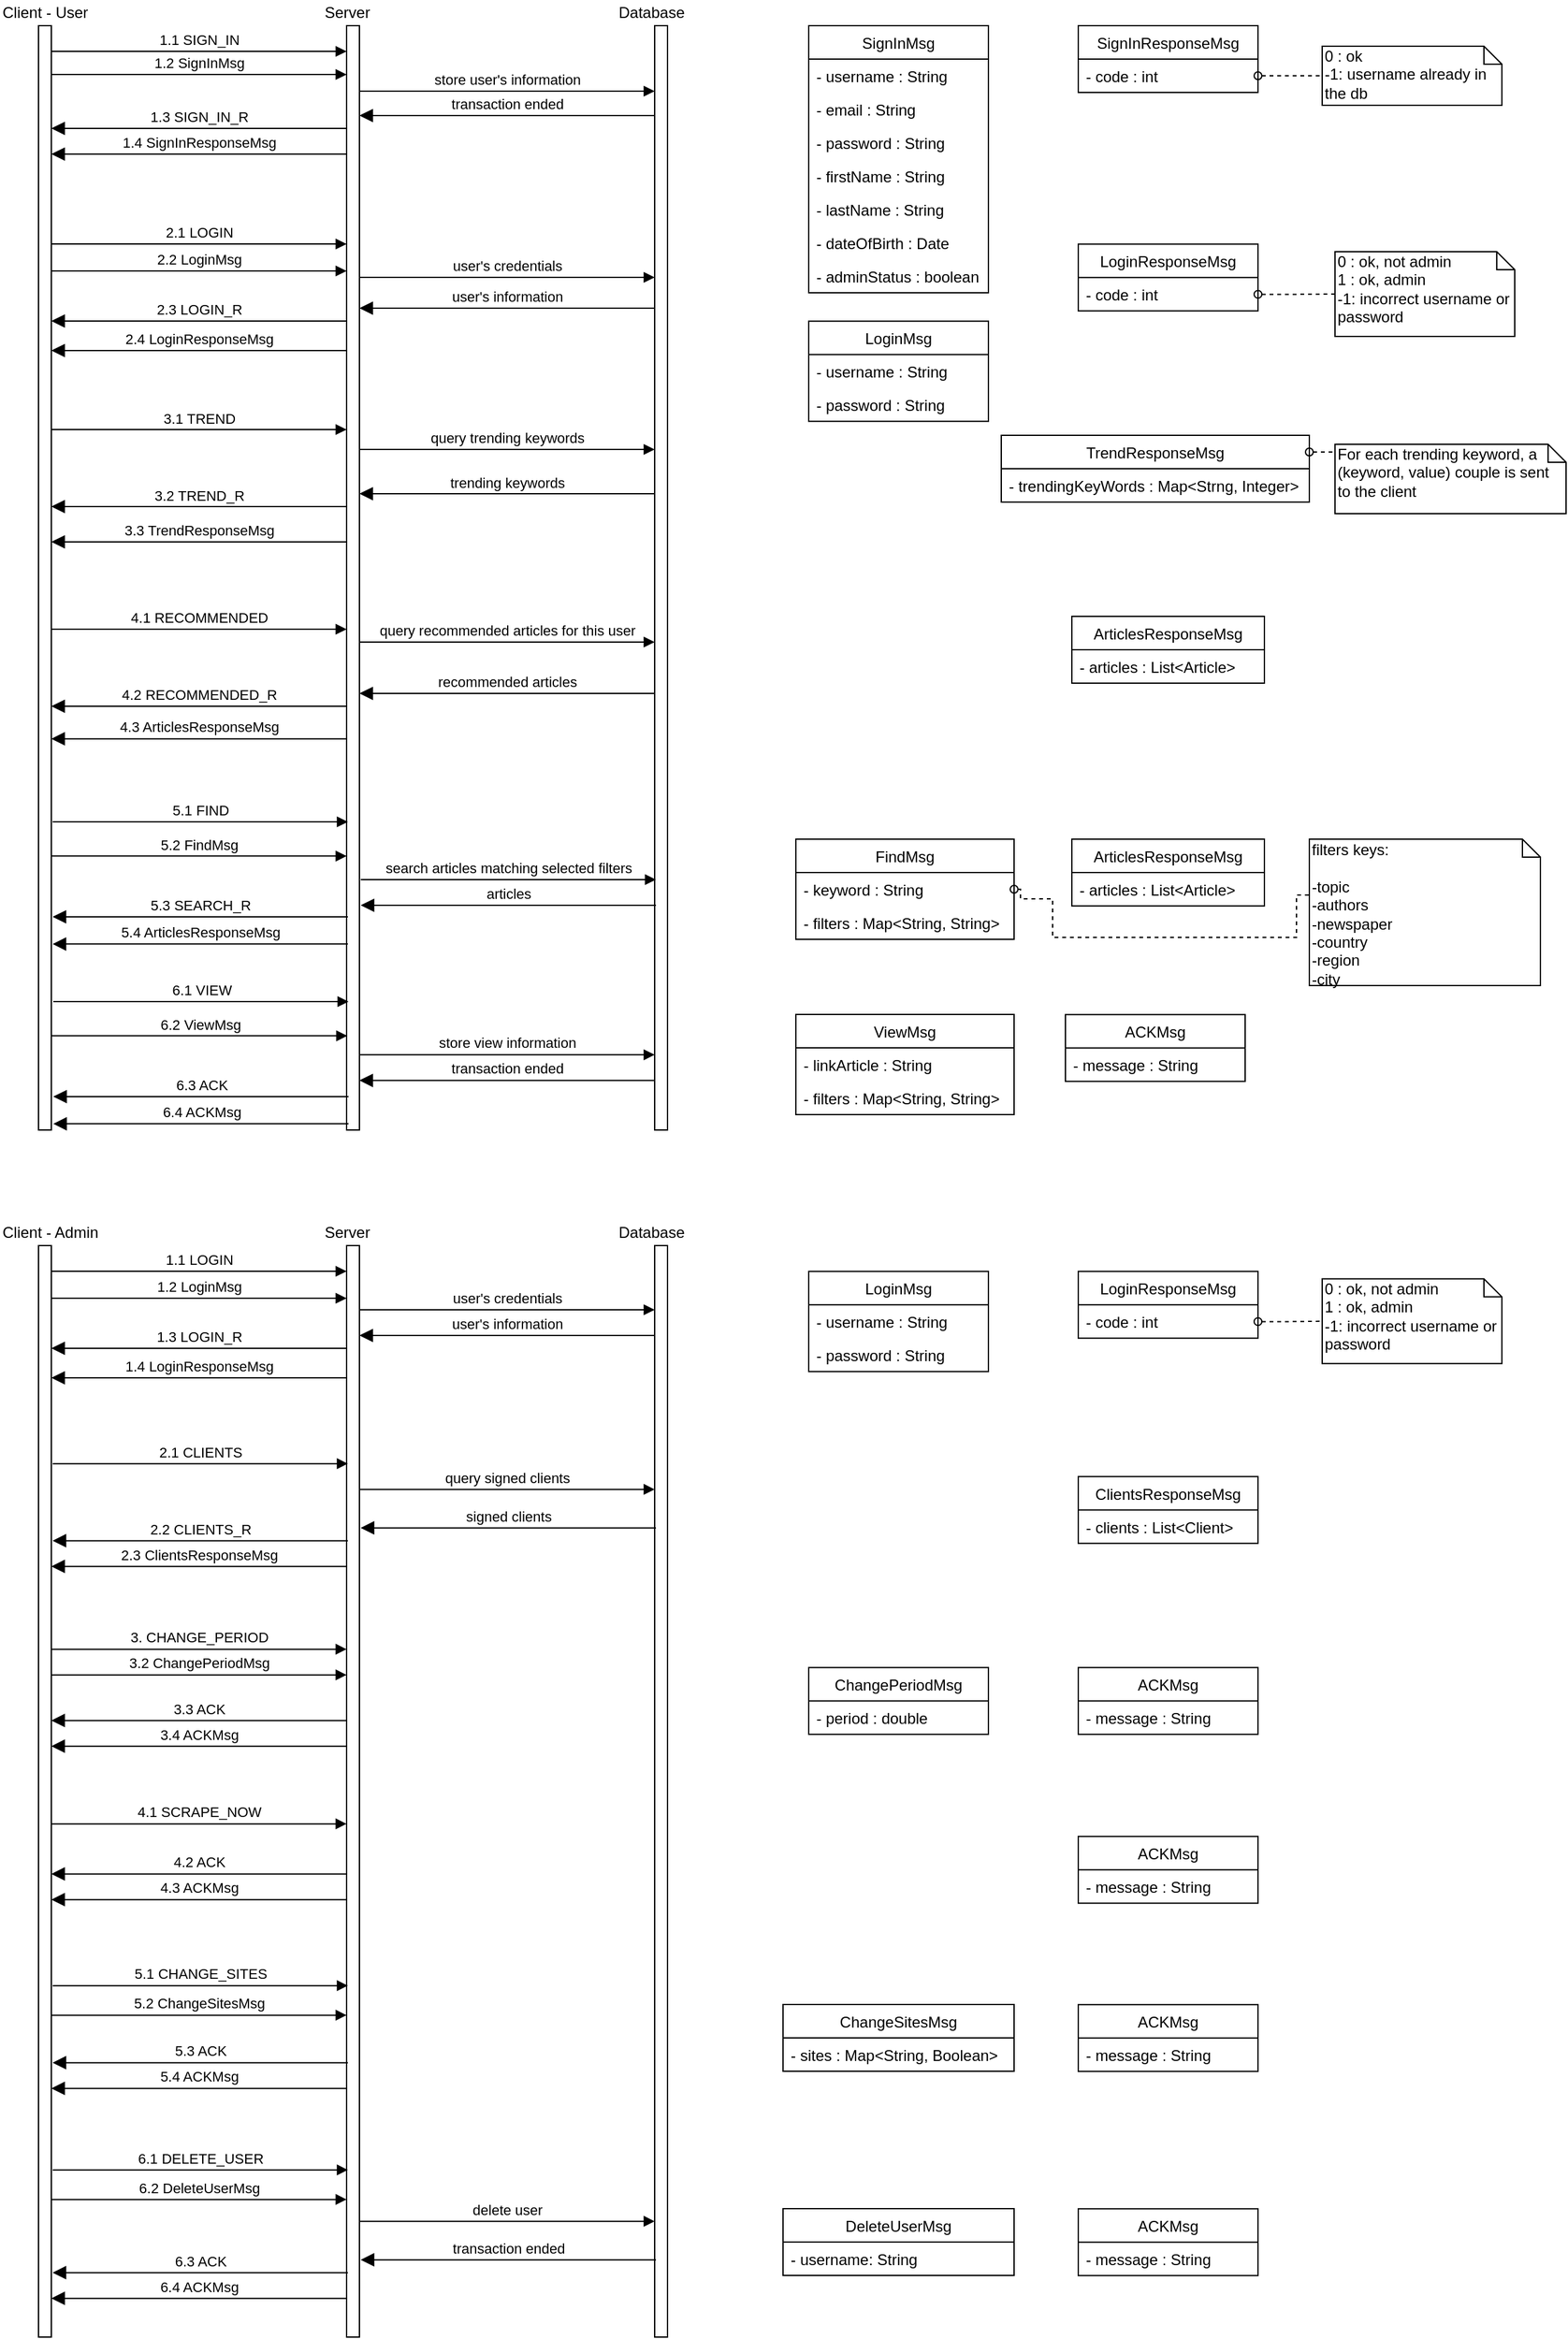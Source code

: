 <mxfile version="12.1.0" type="device" pages="1"><diagram name="Page-1" id="13e1069c-82ec-6db2-03f1-153e76fe0fe0"><mxGraphModel dx="852" dy="534" grid="1" gridSize="10" guides="1" tooltips="1" connect="1" arrows="1" fold="1" page="1" pageScale="1" pageWidth="1100" pageHeight="850" background="#ffffff" math="0" shadow="0"><root><mxCell id="0"/><mxCell id="1" parent="0"/><mxCell id="h7jsP5D9gbWnJhX_qNcJ-1" value="" style="html=1;points=[];perimeter=orthogonalPerimeter;" parent="1" vertex="1"><mxGeometry x="80" y="80" width="10" height="860" as="geometry"/></mxCell><mxCell id="h7jsP5D9gbWnJhX_qNcJ-2" value="Client - User" style="text;html=1;resizable=0;points=[];autosize=1;align=left;verticalAlign=top;spacingTop=-4;" parent="1" vertex="1"><mxGeometry x="50" y="60" width="80" height="20" as="geometry"/></mxCell><mxCell id="h7jsP5D9gbWnJhX_qNcJ-4" value="" style="html=1;points=[];perimeter=orthogonalPerimeter;" parent="1" vertex="1"><mxGeometry x="320" y="80" width="10" height="860" as="geometry"/></mxCell><mxCell id="h7jsP5D9gbWnJhX_qNcJ-5" value="Server" style="text;html=1;resizable=0;points=[];autosize=1;align=left;verticalAlign=top;spacingTop=-4;" parent="1" vertex="1"><mxGeometry x="301" y="60" width="50" height="20" as="geometry"/></mxCell><mxCell id="h7jsP5D9gbWnJhX_qNcJ-6" value="" style="html=1;points=[];perimeter=orthogonalPerimeter;" parent="1" vertex="1"><mxGeometry x="560" y="80" width="10" height="860" as="geometry"/></mxCell><mxCell id="h7jsP5D9gbWnJhX_qNcJ-7" value="Database" style="text;html=1;resizable=0;points=[];autosize=1;align=left;verticalAlign=top;spacingTop=-4;" parent="1" vertex="1"><mxGeometry x="530.167" y="60" width="70" height="20" as="geometry"/></mxCell><mxCell id="h7jsP5D9gbWnJhX_qNcJ-8" value="1.1 SIGN_IN" style="html=1;verticalAlign=bottom;startArrow=none;startFill=0;endArrow=block;startSize=8;" parent="1" edge="1"><mxGeometry width="60" relative="1" as="geometry"><mxPoint x="90" y="100" as="sourcePoint"/><mxPoint x="320" y="100" as="targetPoint"/></mxGeometry></mxCell><mxCell id="h7jsP5D9gbWnJhX_qNcJ-10" value="1.3 SIGN_IN_R" style="html=1;verticalAlign=bottom;startArrow=block;startFill=1;endArrow=none;startSize=8;endFill=0;" parent="1" edge="1"><mxGeometry width="60" relative="1" as="geometry"><mxPoint x="90" y="160" as="sourcePoint"/><mxPoint x="320" y="160" as="targetPoint"/></mxGeometry></mxCell><mxCell id="h7jsP5D9gbWnJhX_qNcJ-12" value="store user's information" style="html=1;verticalAlign=bottom;startArrow=none;startFill=0;endArrow=block;startSize=8;" parent="1" edge="1"><mxGeometry width="60" relative="1" as="geometry"><mxPoint x="330" y="131" as="sourcePoint"/><mxPoint x="560" y="131" as="targetPoint"/></mxGeometry></mxCell><mxCell id="h7jsP5D9gbWnJhX_qNcJ-20" value="2.1 LOGIN" style="html=1;verticalAlign=bottom;startArrow=none;startFill=0;endArrow=block;startSize=8;" parent="1" edge="1"><mxGeometry width="60" relative="1" as="geometry"><mxPoint x="90" y="250.0" as="sourcePoint"/><mxPoint x="320" y="250.0" as="targetPoint"/></mxGeometry></mxCell><mxCell id="h7jsP5D9gbWnJhX_qNcJ-21" value="2.3 LOGIN_R" style="html=1;verticalAlign=bottom;startArrow=block;startFill=1;endArrow=none;startSize=8;endFill=0;" parent="1" edge="1"><mxGeometry width="60" relative="1" as="geometry"><mxPoint x="90" y="310" as="sourcePoint"/><mxPoint x="320" y="310" as="targetPoint"/></mxGeometry></mxCell><mxCell id="h7jsP5D9gbWnJhX_qNcJ-22" value="user's credentials" style="html=1;verticalAlign=bottom;startArrow=none;startFill=0;endArrow=block;startSize=8;" parent="1" edge="1"><mxGeometry width="60" relative="1" as="geometry"><mxPoint x="330" y="276.0" as="sourcePoint"/><mxPoint x="560" y="276.0" as="targetPoint"/></mxGeometry></mxCell><mxCell id="h7jsP5D9gbWnJhX_qNcJ-23" value="user's information" style="html=1;verticalAlign=bottom;startArrow=block;startFill=1;endArrow=none;startSize=8;endFill=0;" parent="1" edge="1"><mxGeometry width="60" relative="1" as="geometry"><mxPoint x="330" y="300" as="sourcePoint"/><mxPoint x="560" y="300" as="targetPoint"/></mxGeometry></mxCell><mxCell id="h7jsP5D9gbWnJhX_qNcJ-25" value="transaction ended" style="html=1;verticalAlign=bottom;startArrow=block;startFill=1;endArrow=none;startSize=8;endFill=0;" parent="1" edge="1"><mxGeometry width="60" relative="1" as="geometry"><mxPoint x="330" y="150" as="sourcePoint"/><mxPoint x="560" y="150" as="targetPoint"/></mxGeometry></mxCell><mxCell id="h7jsP5D9gbWnJhX_qNcJ-26" value="3.1 TREND" style="html=1;verticalAlign=bottom;startArrow=none;startFill=0;endArrow=block;startSize=8;" parent="1" edge="1"><mxGeometry width="60" relative="1" as="geometry"><mxPoint x="90" y="394.5" as="sourcePoint"/><mxPoint x="320" y="394.5" as="targetPoint"/></mxGeometry></mxCell><mxCell id="h7jsP5D9gbWnJhX_qNcJ-27" value="3.2 TREND_R" style="html=1;verticalAlign=bottom;startArrow=block;startFill=1;endArrow=none;startSize=8;endFill=0;" parent="1" edge="1"><mxGeometry width="60" relative="1" as="geometry"><mxPoint x="90" y="454.5" as="sourcePoint"/><mxPoint x="320" y="454.5" as="targetPoint"/></mxGeometry></mxCell><mxCell id="h7jsP5D9gbWnJhX_qNcJ-28" value="query trending keywords" style="html=1;verticalAlign=bottom;startArrow=none;startFill=0;endArrow=block;startSize=8;" parent="1" edge="1"><mxGeometry width="60" relative="1" as="geometry"><mxPoint x="330" y="410" as="sourcePoint"/><mxPoint x="560" y="410" as="targetPoint"/></mxGeometry></mxCell><mxCell id="h7jsP5D9gbWnJhX_qNcJ-29" value="trending keywords" style="html=1;verticalAlign=bottom;startArrow=block;startFill=1;endArrow=none;startSize=8;endFill=0;" parent="1" edge="1"><mxGeometry width="60" relative="1" as="geometry"><mxPoint x="330" y="444.5" as="sourcePoint"/><mxPoint x="560" y="444.5" as="targetPoint"/></mxGeometry></mxCell><mxCell id="h7jsP5D9gbWnJhX_qNcJ-30" value="4.1 RECOMMENDED" style="html=1;verticalAlign=bottom;startArrow=none;startFill=0;endArrow=block;startSize=8;" parent="1" edge="1"><mxGeometry width="60" relative="1" as="geometry"><mxPoint x="90" y="550" as="sourcePoint"/><mxPoint x="320" y="550" as="targetPoint"/></mxGeometry></mxCell><mxCell id="h7jsP5D9gbWnJhX_qNcJ-31" value="4.2 RECOMMENDED_R" style="html=1;verticalAlign=bottom;startArrow=block;startFill=1;endArrow=none;startSize=8;endFill=0;" parent="1" edge="1"><mxGeometry width="60" relative="1" as="geometry"><mxPoint x="90" y="610" as="sourcePoint"/><mxPoint x="320" y="610" as="targetPoint"/></mxGeometry></mxCell><mxCell id="h7jsP5D9gbWnJhX_qNcJ-32" value="query recommended articles for this user" style="html=1;verticalAlign=bottom;startArrow=none;startFill=0;endArrow=block;startSize=8;" parent="1" edge="1"><mxGeometry width="60" relative="1" as="geometry"><mxPoint x="330" y="560" as="sourcePoint"/><mxPoint x="560" y="560" as="targetPoint"/></mxGeometry></mxCell><mxCell id="h7jsP5D9gbWnJhX_qNcJ-33" value="recommended articles" style="html=1;verticalAlign=bottom;startArrow=block;startFill=1;endArrow=none;startSize=8;endFill=0;" parent="1" edge="1"><mxGeometry width="60" relative="1" as="geometry"><mxPoint x="330" y="600" as="sourcePoint"/><mxPoint x="560" y="600" as="targetPoint"/></mxGeometry></mxCell><mxCell id="h7jsP5D9gbWnJhX_qNcJ-34" value="5.1 FIND" style="html=1;verticalAlign=bottom;startArrow=none;startFill=0;endArrow=block;startSize=8;" parent="1" edge="1"><mxGeometry width="60" relative="1" as="geometry"><mxPoint x="91" y="700" as="sourcePoint"/><mxPoint x="321" y="700" as="targetPoint"/></mxGeometry></mxCell><mxCell id="h7jsP5D9gbWnJhX_qNcJ-35" value="5.3 SEARCH_R" style="html=1;verticalAlign=bottom;startArrow=block;startFill=1;endArrow=none;startSize=8;endFill=0;" parent="1" edge="1"><mxGeometry width="60" relative="1" as="geometry"><mxPoint x="91" y="774" as="sourcePoint"/><mxPoint x="321" y="774" as="targetPoint"/></mxGeometry></mxCell><mxCell id="h7jsP5D9gbWnJhX_qNcJ-36" value="search articles matching selected filters" style="html=1;verticalAlign=bottom;startArrow=none;startFill=0;endArrow=block;startSize=8;" parent="1" edge="1"><mxGeometry width="60" relative="1" as="geometry"><mxPoint x="331" y="745" as="sourcePoint"/><mxPoint x="561" y="745" as="targetPoint"/></mxGeometry></mxCell><mxCell id="h7jsP5D9gbWnJhX_qNcJ-37" value="articles" style="html=1;verticalAlign=bottom;startArrow=block;startFill=1;endArrow=none;startSize=8;endFill=0;" parent="1" edge="1"><mxGeometry width="60" relative="1" as="geometry"><mxPoint x="331" y="765" as="sourcePoint"/><mxPoint x="561" y="765" as="targetPoint"/></mxGeometry></mxCell><mxCell id="h7jsP5D9gbWnJhX_qNcJ-39" value="" style="html=1;points=[];perimeter=orthogonalPerimeter;" parent="1" vertex="1"><mxGeometry x="80" y="1030" width="10" height="850" as="geometry"/></mxCell><mxCell id="h7jsP5D9gbWnJhX_qNcJ-40" value="Client - Admin" style="text;html=1;resizable=0;points=[];autosize=1;align=left;verticalAlign=top;spacingTop=-4;" parent="1" vertex="1"><mxGeometry x="50" y="1009.833" width="90" height="20" as="geometry"/></mxCell><mxCell id="h7jsP5D9gbWnJhX_qNcJ-41" value="" style="html=1;points=[];perimeter=orthogonalPerimeter;" parent="1" vertex="1"><mxGeometry x="320" y="1030" width="10" height="850" as="geometry"/></mxCell><mxCell id="h7jsP5D9gbWnJhX_qNcJ-42" value="Server" style="text;html=1;resizable=0;points=[];autosize=1;align=left;verticalAlign=top;spacingTop=-4;" parent="1" vertex="1"><mxGeometry x="301" y="1009.833" width="50" height="20" as="geometry"/></mxCell><mxCell id="h7jsP5D9gbWnJhX_qNcJ-43" value="" style="html=1;points=[];perimeter=orthogonalPerimeter;" parent="1" vertex="1"><mxGeometry x="560" y="1030" width="10" height="850" as="geometry"/></mxCell><mxCell id="h7jsP5D9gbWnJhX_qNcJ-44" value="Database" style="text;html=1;resizable=0;points=[];autosize=1;align=left;verticalAlign=top;spacingTop=-4;" parent="1" vertex="1"><mxGeometry x="530.167" y="1009.833" width="70" height="20" as="geometry"/></mxCell><mxCell id="h7jsP5D9gbWnJhX_qNcJ-53" value="3. CHANGE_PERIOD" style="html=1;verticalAlign=bottom;startArrow=none;startFill=0;endArrow=block;startSize=8;" parent="1" edge="1"><mxGeometry width="60" relative="1" as="geometry"><mxPoint x="90" y="1344.333" as="sourcePoint"/><mxPoint x="320" y="1344.333" as="targetPoint"/></mxGeometry></mxCell><mxCell id="h7jsP5D9gbWnJhX_qNcJ-54" value="3.3 ACK" style="html=1;verticalAlign=bottom;startArrow=block;startFill=1;endArrow=none;startSize=8;endFill=0;" parent="1" edge="1"><mxGeometry width="60" relative="1" as="geometry"><mxPoint x="90" y="1399.833" as="sourcePoint"/><mxPoint x="320" y="1399.833" as="targetPoint"/></mxGeometry></mxCell><mxCell id="h7jsP5D9gbWnJhX_qNcJ-57" value="4.1 SCRAPE_NOW" style="html=1;verticalAlign=bottom;startArrow=none;startFill=0;endArrow=block;startSize=8;" parent="1" edge="1"><mxGeometry width="60" relative="1" as="geometry"><mxPoint x="90" y="1480.333" as="sourcePoint"/><mxPoint x="320" y="1480.333" as="targetPoint"/></mxGeometry></mxCell><mxCell id="h7jsP5D9gbWnJhX_qNcJ-58" value="4.2 ACK" style="html=1;verticalAlign=bottom;startArrow=block;startFill=1;endArrow=none;startSize=8;endFill=0;" parent="1" edge="1"><mxGeometry width="60" relative="1" as="geometry"><mxPoint x="90" y="1519.333" as="sourcePoint"/><mxPoint x="320" y="1519.333" as="targetPoint"/></mxGeometry></mxCell><mxCell id="h7jsP5D9gbWnJhX_qNcJ-61" value="5.1 CHANGE_SITES" style="html=1;verticalAlign=bottom;startArrow=none;startFill=0;endArrow=block;startSize=8;" parent="1" edge="1"><mxGeometry width="60" relative="1" as="geometry"><mxPoint x="91" y="1606.333" as="sourcePoint"/><mxPoint x="321" y="1606.333" as="targetPoint"/></mxGeometry></mxCell><mxCell id="h7jsP5D9gbWnJhX_qNcJ-62" value="5.3 ACK" style="html=1;verticalAlign=bottom;startArrow=block;startFill=1;endArrow=none;startSize=8;endFill=0;" parent="1" edge="1"><mxGeometry width="60" relative="1" as="geometry"><mxPoint x="91" y="1666.333" as="sourcePoint"/><mxPoint x="321" y="1666.333" as="targetPoint"/></mxGeometry></mxCell><mxCell id="h7jsP5D9gbWnJhX_qNcJ-65" value="store view information" style="html=1;verticalAlign=bottom;startArrow=none;startFill=0;endArrow=block;startSize=8;" parent="1" edge="1"><mxGeometry width="60" relative="1" as="geometry"><mxPoint x="330" y="881.379" as="sourcePoint"/><mxPoint x="560" y="881.379" as="targetPoint"/></mxGeometry></mxCell><mxCell id="h7jsP5D9gbWnJhX_qNcJ-66" value="transaction ended" style="html=1;verticalAlign=bottom;startArrow=block;startFill=1;endArrow=none;startSize=8;endFill=0;" parent="1" edge="1"><mxGeometry width="60" relative="1" as="geometry"><mxPoint x="330" y="901.379" as="sourcePoint"/><mxPoint x="560" y="901.379" as="targetPoint"/></mxGeometry></mxCell><mxCell id="RF7Mz1xdwEGWquzXutwv-1" value="2.1 CLIENTS" style="html=1;verticalAlign=bottom;startArrow=none;startFill=0;endArrow=block;startSize=8;" parent="1" edge="1"><mxGeometry width="60" relative="1" as="geometry"><mxPoint x="91" y="1199.833" as="sourcePoint"/><mxPoint x="321" y="1199.833" as="targetPoint"/></mxGeometry></mxCell><mxCell id="RF7Mz1xdwEGWquzXutwv-2" value="2.2 CLIENTS_R" style="html=1;verticalAlign=bottom;startArrow=block;startFill=1;endArrow=none;startSize=8;endFill=0;" parent="1" edge="1"><mxGeometry width="60" relative="1" as="geometry"><mxPoint x="91" y="1259.833" as="sourcePoint"/><mxPoint x="321" y="1259.833" as="targetPoint"/></mxGeometry></mxCell><mxCell id="RF7Mz1xdwEGWquzXutwv-3" value="query signed clients" style="html=1;verticalAlign=bottom;startArrow=none;startFill=0;endArrow=block;startSize=8;" parent="1" edge="1"><mxGeometry width="60" relative="1" as="geometry"><mxPoint x="330" y="1219.833" as="sourcePoint"/><mxPoint x="560" y="1219.833" as="targetPoint"/></mxGeometry></mxCell><mxCell id="RF7Mz1xdwEGWquzXutwv-4" value="signed clients" style="html=1;verticalAlign=bottom;startArrow=block;startFill=1;endArrow=none;startSize=8;endFill=0;" parent="1" edge="1"><mxGeometry width="60" relative="1" as="geometry"><mxPoint x="331" y="1249.833" as="sourcePoint"/><mxPoint x="561" y="1249.833" as="targetPoint"/></mxGeometry></mxCell><mxCell id="RF7Mz1xdwEGWquzXutwv-10" value="LoginMsg" style="swimlane;fontStyle=0;childLayout=stackLayout;horizontal=1;startSize=26;fillColor=none;horizontalStack=0;resizeParent=1;resizeParentMax=0;resizeLast=0;collapsible=1;marginBottom=0;" parent="1" vertex="1"><mxGeometry x="680" y="310.167" width="140" height="78" as="geometry"><mxRectangle x="680" y="80" width="80" height="26" as="alternateBounds"/></mxGeometry></mxCell><mxCell id="RF7Mz1xdwEGWquzXutwv-11" value="- username : String" style="text;strokeColor=none;fillColor=none;align=left;verticalAlign=top;spacingLeft=4;spacingRight=4;overflow=hidden;rotatable=0;points=[[0,0.5],[1,0.5]];portConstraint=eastwest;" parent="RF7Mz1xdwEGWquzXutwv-10" vertex="1"><mxGeometry y="26" width="140" height="26" as="geometry"/></mxCell><mxCell id="RF7Mz1xdwEGWquzXutwv-12" value="- password : String" style="text;strokeColor=none;fillColor=none;align=left;verticalAlign=top;spacingLeft=4;spacingRight=4;overflow=hidden;rotatable=0;points=[[0,0.5],[1,0.5]];portConstraint=eastwest;" parent="RF7Mz1xdwEGWquzXutwv-10" vertex="1"><mxGeometry y="52" width="140" height="26" as="geometry"/></mxCell><mxCell id="RF7Mz1xdwEGWquzXutwv-14" value="LoginResponseMsg" style="swimlane;fontStyle=0;childLayout=stackLayout;horizontal=1;startSize=26;fillColor=none;horizontalStack=0;resizeParent=1;resizeParentMax=0;resizeLast=0;collapsible=1;marginBottom=0;" parent="1" vertex="1"><mxGeometry x="890" y="250.167" width="140" height="52" as="geometry"/></mxCell><mxCell id="RF7Mz1xdwEGWquzXutwv-15" value="- code : int" style="text;strokeColor=none;fillColor=none;align=left;verticalAlign=top;spacingLeft=4;spacingRight=4;overflow=hidden;rotatable=0;points=[[0,0.5],[1,0.5]];portConstraint=eastwest;" parent="RF7Mz1xdwEGWquzXutwv-14" vertex="1"><mxGeometry y="26" width="140" height="26" as="geometry"/></mxCell><mxCell id="RF7Mz1xdwEGWquzXutwv-17" value="0 : ok, not admin&lt;br&gt;1 : ok, admin&lt;br&gt;-1: incorrect username or password" style="shape=note;whiteSpace=wrap;html=1;size=14;verticalAlign=top;align=left;spacingTop=-6;" parent="1" vertex="1"><mxGeometry x="1090" y="256" width="140" height="66" as="geometry"/></mxCell><mxCell id="RF7Mz1xdwEGWquzXutwv-18" style="edgeStyle=orthogonalEdgeStyle;rounded=0;orthogonalLoop=1;jettySize=auto;html=1;endArrow=none;endFill=0;dashed=1;startArrow=oval;startFill=0;" parent="1" source="RF7Mz1xdwEGWquzXutwv-15" target="RF7Mz1xdwEGWquzXutwv-17" edge="1"><mxGeometry relative="1" as="geometry"/></mxCell><mxCell id="RF7Mz1xdwEGWquzXutwv-19" value="SignInMsg" style="swimlane;fontStyle=0;childLayout=stackLayout;horizontal=1;startSize=26;fillColor=none;horizontalStack=0;resizeParent=1;resizeParentMax=0;resizeLast=0;collapsible=1;marginBottom=0;" parent="1" vertex="1"><mxGeometry x="680" y="80" width="140" height="208" as="geometry"><mxRectangle x="680" y="80" width="80" height="26" as="alternateBounds"/></mxGeometry></mxCell><mxCell id="RF7Mz1xdwEGWquzXutwv-20" value="- username : String" style="text;strokeColor=none;fillColor=none;align=left;verticalAlign=top;spacingLeft=4;spacingRight=4;overflow=hidden;rotatable=0;points=[[0,0.5],[1,0.5]];portConstraint=eastwest;" parent="RF7Mz1xdwEGWquzXutwv-19" vertex="1"><mxGeometry y="26" width="140" height="26" as="geometry"/></mxCell><mxCell id="RF7Mz1xdwEGWquzXutwv-25" value="- email : String" style="text;strokeColor=none;fillColor=none;align=left;verticalAlign=top;spacingLeft=4;spacingRight=4;overflow=hidden;rotatable=0;points=[[0,0.5],[1,0.5]];portConstraint=eastwest;" parent="RF7Mz1xdwEGWquzXutwv-19" vertex="1"><mxGeometry y="52" width="140" height="26" as="geometry"/></mxCell><mxCell id="RF7Mz1xdwEGWquzXutwv-21" value="- password : String" style="text;strokeColor=none;fillColor=none;align=left;verticalAlign=top;spacingLeft=4;spacingRight=4;overflow=hidden;rotatable=0;points=[[0,0.5],[1,0.5]];portConstraint=eastwest;" parent="RF7Mz1xdwEGWquzXutwv-19" vertex="1"><mxGeometry y="78" width="140" height="26" as="geometry"/></mxCell><mxCell id="reRCR4adOnQ9V9Q2-3Qs-1" value="- firstName : String" style="text;strokeColor=none;fillColor=none;align=left;verticalAlign=top;spacingLeft=4;spacingRight=4;overflow=hidden;rotatable=0;points=[[0,0.5],[1,0.5]];portConstraint=eastwest;" parent="RF7Mz1xdwEGWquzXutwv-19" vertex="1"><mxGeometry y="104" width="140" height="26" as="geometry"/></mxCell><mxCell id="reRCR4adOnQ9V9Q2-3Qs-2" value="- lastName : String" style="text;strokeColor=none;fillColor=none;align=left;verticalAlign=top;spacingLeft=4;spacingRight=4;overflow=hidden;rotatable=0;points=[[0,0.5],[1,0.5]];portConstraint=eastwest;" parent="RF7Mz1xdwEGWquzXutwv-19" vertex="1"><mxGeometry y="130" width="140" height="26" as="geometry"/></mxCell><mxCell id="reRCR4adOnQ9V9Q2-3Qs-4" value="- dateOfBirth : Date" style="text;strokeColor=none;fillColor=none;align=left;verticalAlign=top;spacingLeft=4;spacingRight=4;overflow=hidden;rotatable=0;points=[[0,0.5],[1,0.5]];portConstraint=eastwest;" parent="RF7Mz1xdwEGWquzXutwv-19" vertex="1"><mxGeometry y="156" width="140" height="26" as="geometry"/></mxCell><mxCell id="reRCR4adOnQ9V9Q2-3Qs-5" value="- adminStatus : boolean" style="text;strokeColor=none;fillColor=none;align=left;verticalAlign=top;spacingLeft=4;spacingRight=4;overflow=hidden;rotatable=0;points=[[0,0.5],[1,0.5]];portConstraint=eastwest;" parent="RF7Mz1xdwEGWquzXutwv-19" vertex="1"><mxGeometry y="182" width="140" height="26" as="geometry"/></mxCell><mxCell id="RF7Mz1xdwEGWquzXutwv-22" value="SignInResponseMsg" style="swimlane;fontStyle=0;childLayout=stackLayout;horizontal=1;startSize=26;fillColor=none;horizontalStack=0;resizeParent=1;resizeParentMax=0;resizeLast=0;collapsible=1;marginBottom=0;" parent="1" vertex="1"><mxGeometry x="890" y="80" width="140" height="52" as="geometry"/></mxCell><mxCell id="RF7Mz1xdwEGWquzXutwv-23" value="- code : int" style="text;strokeColor=none;fillColor=none;align=left;verticalAlign=top;spacingLeft=4;spacingRight=4;overflow=hidden;rotatable=0;points=[[0,0.5],[1,0.5]];portConstraint=eastwest;" parent="RF7Mz1xdwEGWquzXutwv-22" vertex="1"><mxGeometry y="26" width="140" height="26" as="geometry"/></mxCell><mxCell id="RF7Mz1xdwEGWquzXutwv-24" value="0 : ok&lt;br&gt;-1: username already in the db" style="shape=note;whiteSpace=wrap;html=1;size=14;verticalAlign=top;align=left;spacingTop=-6;" parent="1" vertex="1"><mxGeometry x="1080" y="96" width="140" height="46" as="geometry"/></mxCell><mxCell id="RF7Mz1xdwEGWquzXutwv-28" value="" style="edgeStyle=orthogonalEdgeStyle;rounded=0;orthogonalLoop=1;jettySize=auto;html=1;dashed=1;startArrow=oval;startFill=0;endArrow=none;endFill=0;" parent="1" source="RF7Mz1xdwEGWquzXutwv-23" target="RF7Mz1xdwEGWquzXutwv-24" edge="1"><mxGeometry relative="1" as="geometry"/></mxCell><mxCell id="RF7Mz1xdwEGWquzXutwv-29" value="1.2 SignInMsg" style="html=1;verticalAlign=bottom;startArrow=none;startFill=0;endArrow=block;startSize=8;" parent="1" edge="1"><mxGeometry width="60" relative="1" as="geometry"><mxPoint x="90" y="118" as="sourcePoint"/><mxPoint x="320" y="118" as="targetPoint"/></mxGeometry></mxCell><mxCell id="RF7Mz1xdwEGWquzXutwv-30" value="1.4 SignInResponseMsg" style="html=1;verticalAlign=bottom;startArrow=block;startFill=1;endArrow=none;startSize=8;endFill=0;" parent="1" edge="1"><mxGeometry width="60" relative="1" as="geometry"><mxPoint x="90" y="180" as="sourcePoint"/><mxPoint x="320" y="180" as="targetPoint"/></mxGeometry></mxCell><mxCell id="RF7Mz1xdwEGWquzXutwv-31" value="2.2 LoginMsg" style="html=1;verticalAlign=bottom;startArrow=none;startFill=0;endArrow=block;startSize=8;" parent="1" edge="1"><mxGeometry width="60" relative="1" as="geometry"><mxPoint x="90" y="271" as="sourcePoint"/><mxPoint x="320" y="271" as="targetPoint"/></mxGeometry></mxCell><mxCell id="RF7Mz1xdwEGWquzXutwv-32" value="2.4 LoginResponseMsg" style="html=1;verticalAlign=bottom;startArrow=block;startFill=1;endArrow=none;startSize=8;endFill=0;" parent="1" edge="1"><mxGeometry width="60" relative="1" as="geometry"><mxPoint x="90" y="333" as="sourcePoint"/><mxPoint x="320" y="333" as="targetPoint"/></mxGeometry></mxCell><mxCell id="RF7Mz1xdwEGWquzXutwv-34" value="3.3 TrendResponseMsg" style="html=1;verticalAlign=bottom;startArrow=block;startFill=1;endArrow=none;startSize=8;endFill=0;" parent="1" edge="1"><mxGeometry width="60" relative="1" as="geometry"><mxPoint x="90" y="482" as="sourcePoint"/><mxPoint x="320" y="482" as="targetPoint"/></mxGeometry></mxCell><mxCell id="RF7Mz1xdwEGWquzXutwv-36" value="4.3 ArticlesResponseMsg" style="html=1;verticalAlign=bottom;startArrow=block;startFill=1;endArrow=none;startSize=8;endFill=0;" parent="1" edge="1"><mxGeometry width="60" relative="1" as="geometry"><mxPoint x="90" y="635.333" as="sourcePoint"/><mxPoint x="320" y="635.333" as="targetPoint"/></mxGeometry></mxCell><mxCell id="RF7Mz1xdwEGWquzXutwv-37" value="5.2 FindMsg" style="html=1;verticalAlign=bottom;startArrow=none;startFill=0;endArrow=block;startSize=8;" parent="1" edge="1"><mxGeometry width="60" relative="1" as="geometry"><mxPoint x="90" y="726.667" as="sourcePoint"/><mxPoint x="320" y="726.667" as="targetPoint"/></mxGeometry></mxCell><mxCell id="RF7Mz1xdwEGWquzXutwv-38" value="5.4 ArticlesResponseMsg" style="html=1;verticalAlign=bottom;startArrow=block;startFill=1;endArrow=none;startSize=8;endFill=0;" parent="1" edge="1"><mxGeometry width="60" relative="1" as="geometry"><mxPoint x="91" y="795.167" as="sourcePoint"/><mxPoint x="321" y="795.167" as="targetPoint"/></mxGeometry></mxCell><mxCell id="RF7Mz1xdwEGWquzXutwv-44" style="edgeStyle=orthogonalEdgeStyle;rounded=0;orthogonalLoop=1;jettySize=auto;html=1;exitX=1;exitY=0.25;exitDx=0;exitDy=0;entryX=0;entryY=0.5;entryDx=0;entryDy=0;entryPerimeter=0;dashed=1;startArrow=oval;startFill=0;endArrow=none;endFill=0;" parent="1" source="RF7Mz1xdwEGWquzXutwv-39" target="RF7Mz1xdwEGWquzXutwv-42" edge="1"><mxGeometry relative="1" as="geometry"/></mxCell><mxCell id="RF7Mz1xdwEGWquzXutwv-39" value="TrendResponseMsg" style="swimlane;fontStyle=0;childLayout=stackLayout;horizontal=1;startSize=26;fillColor=none;horizontalStack=0;resizeParent=1;resizeParentMax=0;resizeLast=0;collapsible=1;marginBottom=0;" parent="1" vertex="1"><mxGeometry x="830" y="399" width="240" height="52" as="geometry"/></mxCell><mxCell id="RF7Mz1xdwEGWquzXutwv-40" value="- trendingKeyWords : Map&lt;Strng, Integer&gt;" style="text;strokeColor=none;fillColor=none;align=left;verticalAlign=top;spacingLeft=4;spacingRight=4;overflow=hidden;rotatable=0;points=[[0,0.5],[1,0.5]];portConstraint=eastwest;" parent="RF7Mz1xdwEGWquzXutwv-39" vertex="1"><mxGeometry y="26" width="240" height="26" as="geometry"/></mxCell><mxCell id="RF7Mz1xdwEGWquzXutwv-42" value="For each trending keyword, a (keyword, value) couple is sent to the client" style="shape=note;whiteSpace=wrap;html=1;size=14;verticalAlign=top;align=left;spacingTop=-6;" parent="1" vertex="1"><mxGeometry x="1090" y="406" width="180" height="54" as="geometry"/></mxCell><mxCell id="RF7Mz1xdwEGWquzXutwv-47" value="ArticlesResponseMsg" style="swimlane;fontStyle=0;childLayout=stackLayout;horizontal=1;startSize=26;fillColor=none;horizontalStack=0;resizeParent=1;resizeParentMax=0;resizeLast=0;collapsible=1;marginBottom=0;" parent="1" vertex="1"><mxGeometry x="885" y="540" width="150" height="52" as="geometry"/></mxCell><mxCell id="RF7Mz1xdwEGWquzXutwv-48" value="- articles : List&lt;Article&gt;" style="text;strokeColor=none;fillColor=none;align=left;verticalAlign=top;spacingLeft=4;spacingRight=4;overflow=hidden;rotatable=0;points=[[0,0.5],[1,0.5]];portConstraint=eastwest;" parent="RF7Mz1xdwEGWquzXutwv-47" vertex="1"><mxGeometry y="26" width="150" height="26" as="geometry"/></mxCell><mxCell id="RF7Mz1xdwEGWquzXutwv-50" value="1.1 LOGIN" style="html=1;verticalAlign=bottom;startArrow=none;startFill=0;endArrow=block;startSize=8;" parent="1" edge="1"><mxGeometry width="60" relative="1" as="geometry"><mxPoint x="90" y="1050" as="sourcePoint"/><mxPoint x="320" y="1050" as="targetPoint"/></mxGeometry></mxCell><mxCell id="RF7Mz1xdwEGWquzXutwv-51" value="1.3 LOGIN_R" style="html=1;verticalAlign=bottom;startArrow=block;startFill=1;endArrow=none;startSize=8;endFill=0;" parent="1" edge="1"><mxGeometry width="60" relative="1" as="geometry"><mxPoint x="90" y="1110" as="sourcePoint"/><mxPoint x="320" y="1110" as="targetPoint"/></mxGeometry></mxCell><mxCell id="RF7Mz1xdwEGWquzXutwv-52" value="user's credentials" style="html=1;verticalAlign=bottom;startArrow=none;startFill=0;endArrow=block;startSize=8;" parent="1" edge="1"><mxGeometry width="60" relative="1" as="geometry"><mxPoint x="330" y="1080" as="sourcePoint"/><mxPoint x="560" y="1080" as="targetPoint"/></mxGeometry></mxCell><mxCell id="RF7Mz1xdwEGWquzXutwv-53" value="user's information" style="html=1;verticalAlign=bottom;startArrow=block;startFill=1;endArrow=none;startSize=8;endFill=0;" parent="1" edge="1"><mxGeometry width="60" relative="1" as="geometry"><mxPoint x="330" y="1100" as="sourcePoint"/><mxPoint x="560" y="1100" as="targetPoint"/></mxGeometry></mxCell><mxCell id="RF7Mz1xdwEGWquzXutwv-54" value="1.2 LoginMsg" style="html=1;verticalAlign=bottom;startArrow=none;startFill=0;endArrow=block;startSize=8;" parent="1" edge="1"><mxGeometry width="60" relative="1" as="geometry"><mxPoint x="90" y="1071" as="sourcePoint"/><mxPoint x="320" y="1071" as="targetPoint"/></mxGeometry></mxCell><mxCell id="RF7Mz1xdwEGWquzXutwv-55" value="1.4 LoginResponseMsg" style="html=1;verticalAlign=bottom;startArrow=block;startFill=1;endArrow=none;startSize=8;endFill=0;" parent="1" edge="1"><mxGeometry width="60" relative="1" as="geometry"><mxPoint x="90" y="1133" as="sourcePoint"/><mxPoint x="320" y="1133" as="targetPoint"/></mxGeometry></mxCell><mxCell id="RF7Mz1xdwEGWquzXutwv-56" value="2.3 ClientsResponseMsg" style="html=1;verticalAlign=bottom;startArrow=block;startFill=1;endArrow=none;startSize=8;endFill=0;" parent="1" edge="1"><mxGeometry width="60" relative="1" as="geometry"><mxPoint x="90" y="1279.833" as="sourcePoint"/><mxPoint x="320" y="1279.833" as="targetPoint"/></mxGeometry></mxCell><mxCell id="RF7Mz1xdwEGWquzXutwv-57" value="3.2 ChangePeriodMsg" style="html=1;verticalAlign=bottom;startArrow=none;startFill=0;endArrow=block;startSize=8;" parent="1" edge="1"><mxGeometry width="60" relative="1" as="geometry"><mxPoint x="90" y="1364.333" as="sourcePoint"/><mxPoint x="320" y="1364.333" as="targetPoint"/></mxGeometry></mxCell><mxCell id="RF7Mz1xdwEGWquzXutwv-58" value="3.4 ACKMsg" style="html=1;verticalAlign=bottom;startArrow=block;startFill=1;endArrow=none;startSize=8;endFill=0;" parent="1" edge="1"><mxGeometry width="60" relative="1" as="geometry"><mxPoint x="90" y="1419.833" as="sourcePoint"/><mxPoint x="320" y="1419.833" as="targetPoint"/></mxGeometry></mxCell><mxCell id="RF7Mz1xdwEGWquzXutwv-59" value="4.3 ACKMsg" style="html=1;verticalAlign=bottom;startArrow=block;startFill=1;endArrow=none;startSize=8;endFill=0;" parent="1" edge="1"><mxGeometry width="60" relative="1" as="geometry"><mxPoint x="90" y="1539.333" as="sourcePoint"/><mxPoint x="320" y="1539.333" as="targetPoint"/></mxGeometry></mxCell><mxCell id="RF7Mz1xdwEGWquzXutwv-60" value="5.4 ACKMsg" style="html=1;verticalAlign=bottom;startArrow=block;startFill=1;endArrow=none;startSize=8;endFill=0;" parent="1" edge="1"><mxGeometry width="60" relative="1" as="geometry"><mxPoint x="90" y="1686.333" as="sourcePoint"/><mxPoint x="320" y="1686.333" as="targetPoint"/></mxGeometry></mxCell><mxCell id="RF7Mz1xdwEGWquzXutwv-61" value="ViewMsg" style="swimlane;fontStyle=0;childLayout=stackLayout;horizontal=1;startSize=26;fillColor=none;horizontalStack=0;resizeParent=1;resizeParentMax=0;resizeLast=0;collapsible=1;marginBottom=0;" parent="1" vertex="1"><mxGeometry x="670" y="850" width="170" height="78" as="geometry"/></mxCell><mxCell id="RF7Mz1xdwEGWquzXutwv-62" value="- linkArticle : String" style="text;strokeColor=none;fillColor=none;align=left;verticalAlign=top;spacingLeft=4;spacingRight=4;overflow=hidden;rotatable=0;points=[[0,0.5],[1,0.5]];portConstraint=eastwest;" parent="RF7Mz1xdwEGWquzXutwv-61" vertex="1"><mxGeometry y="26" width="170" height="26" as="geometry"/></mxCell><mxCell id="RF7Mz1xdwEGWquzXutwv-63" value="- filters : Map&lt;String, String&gt;" style="text;strokeColor=none;fillColor=none;align=left;verticalAlign=top;spacingLeft=4;spacingRight=4;overflow=hidden;rotatable=0;points=[[0,0.5],[1,0.5]];portConstraint=eastwest;" parent="RF7Mz1xdwEGWquzXutwv-61" vertex="1"><mxGeometry y="52" width="170" height="26" as="geometry"/></mxCell><mxCell id="RF7Mz1xdwEGWquzXutwv-68" value="ArticlesResponseMsg" style="swimlane;fontStyle=0;childLayout=stackLayout;horizontal=1;startSize=26;fillColor=none;horizontalStack=0;resizeParent=1;resizeParentMax=0;resizeLast=0;collapsible=1;marginBottom=0;" parent="1" vertex="1"><mxGeometry x="885" y="713.448" width="150" height="52" as="geometry"/></mxCell><mxCell id="RF7Mz1xdwEGWquzXutwv-69" value="- articles : List&lt;Article&gt;" style="text;strokeColor=none;fillColor=none;align=left;verticalAlign=top;spacingLeft=4;spacingRight=4;overflow=hidden;rotatable=0;points=[[0,0.5],[1,0.5]];portConstraint=eastwest;" parent="RF7Mz1xdwEGWquzXutwv-68" vertex="1"><mxGeometry y="26" width="150" height="26" as="geometry"/></mxCell><mxCell id="RF7Mz1xdwEGWquzXutwv-76" value="LoginMsg" style="swimlane;fontStyle=0;childLayout=stackLayout;horizontal=1;startSize=26;fillColor=none;horizontalStack=0;resizeParent=1;resizeParentMax=0;resizeLast=0;collapsible=1;marginBottom=0;" parent="1" vertex="1"><mxGeometry x="680" y="1050.167" width="140" height="78" as="geometry"><mxRectangle x="680" y="80" width="80" height="26" as="alternateBounds"/></mxGeometry></mxCell><mxCell id="RF7Mz1xdwEGWquzXutwv-77" value="- username : String" style="text;strokeColor=none;fillColor=none;align=left;verticalAlign=top;spacingLeft=4;spacingRight=4;overflow=hidden;rotatable=0;points=[[0,0.5],[1,0.5]];portConstraint=eastwest;" parent="RF7Mz1xdwEGWquzXutwv-76" vertex="1"><mxGeometry y="26" width="140" height="26" as="geometry"/></mxCell><mxCell id="RF7Mz1xdwEGWquzXutwv-78" value="- password : String" style="text;strokeColor=none;fillColor=none;align=left;verticalAlign=top;spacingLeft=4;spacingRight=4;overflow=hidden;rotatable=0;points=[[0,0.5],[1,0.5]];portConstraint=eastwest;" parent="RF7Mz1xdwEGWquzXutwv-76" vertex="1"><mxGeometry y="52" width="140" height="26" as="geometry"/></mxCell><mxCell id="RF7Mz1xdwEGWquzXutwv-79" value="LoginResponseMsg" style="swimlane;fontStyle=0;childLayout=stackLayout;horizontal=1;startSize=26;fillColor=none;horizontalStack=0;resizeParent=1;resizeParentMax=0;resizeLast=0;collapsible=1;marginBottom=0;" parent="1" vertex="1"><mxGeometry x="890" y="1050.167" width="140" height="52" as="geometry"/></mxCell><mxCell id="RF7Mz1xdwEGWquzXutwv-80" value="- code : int" style="text;strokeColor=none;fillColor=none;align=left;verticalAlign=top;spacingLeft=4;spacingRight=4;overflow=hidden;rotatable=0;points=[[0,0.5],[1,0.5]];portConstraint=eastwest;" parent="RF7Mz1xdwEGWquzXutwv-79" vertex="1"><mxGeometry y="26" width="140" height="26" as="geometry"/></mxCell><mxCell id="RF7Mz1xdwEGWquzXutwv-82" style="edgeStyle=orthogonalEdgeStyle;rounded=0;orthogonalLoop=1;jettySize=auto;html=1;endArrow=none;endFill=0;dashed=1;startArrow=oval;startFill=0;" parent="1" source="RF7Mz1xdwEGWquzXutwv-80" target="5_9x7CFxWd6v7bz8YjEJ-1" edge="1"><mxGeometry relative="1" as="geometry"><mxPoint x="1080" y="1089.167" as="targetPoint"/></mxGeometry></mxCell><mxCell id="RF7Mz1xdwEGWquzXutwv-83" value="ClientsResponseMsg" style="swimlane;fontStyle=0;childLayout=stackLayout;horizontal=1;startSize=26;fillColor=none;horizontalStack=0;resizeParent=1;resizeParentMax=0;resizeLast=0;collapsible=1;marginBottom=0;" parent="1" vertex="1"><mxGeometry x="890" y="1209.882" width="140" height="52" as="geometry"/></mxCell><mxCell id="RF7Mz1xdwEGWquzXutwv-85" value="- clients : List&lt;Client&gt;" style="text;strokeColor=none;fillColor=none;align=left;verticalAlign=top;spacingLeft=4;spacingRight=4;overflow=hidden;rotatable=0;points=[[0,0.5],[1,0.5]];portConstraint=eastwest;" parent="RF7Mz1xdwEGWquzXutwv-83" vertex="1"><mxGeometry y="26" width="140" height="26" as="geometry"/></mxCell><mxCell id="RF7Mz1xdwEGWquzXutwv-87" value="ChangePeriodMsg" style="swimlane;fontStyle=0;childLayout=stackLayout;horizontal=1;startSize=26;fillColor=none;horizontalStack=0;resizeParent=1;resizeParentMax=0;resizeLast=0;collapsible=1;marginBottom=0;" parent="1" vertex="1"><mxGeometry x="680" y="1358.667" width="140" height="52" as="geometry"/></mxCell><mxCell id="RF7Mz1xdwEGWquzXutwv-88" value="- period : double" style="text;strokeColor=none;fillColor=none;align=left;verticalAlign=top;spacingLeft=4;spacingRight=4;overflow=hidden;rotatable=0;points=[[0,0.5],[1,0.5]];portConstraint=eastwest;" parent="RF7Mz1xdwEGWquzXutwv-87" vertex="1"><mxGeometry y="26" width="140" height="26" as="geometry"/></mxCell><mxCell id="RF7Mz1xdwEGWquzXutwv-89" value="ACKMsg" style="swimlane;fontStyle=0;childLayout=stackLayout;horizontal=1;startSize=26;fillColor=none;horizontalStack=0;resizeParent=1;resizeParentMax=0;resizeLast=0;collapsible=1;marginBottom=0;" parent="1" vertex="1"><mxGeometry x="890" y="1358.667" width="140" height="52" as="geometry"/></mxCell><mxCell id="RF7Mz1xdwEGWquzXutwv-90" value="- message : String" style="text;strokeColor=none;fillColor=none;align=left;verticalAlign=top;spacingLeft=4;spacingRight=4;overflow=hidden;rotatable=0;points=[[0,0.5],[1,0.5]];portConstraint=eastwest;" parent="RF7Mz1xdwEGWquzXutwv-89" vertex="1"><mxGeometry y="26" width="140" height="26" as="geometry"/></mxCell><mxCell id="RF7Mz1xdwEGWquzXutwv-91" value="ACKMsg" style="swimlane;fontStyle=0;childLayout=stackLayout;horizontal=1;startSize=26;fillColor=none;horizontalStack=0;resizeParent=1;resizeParentMax=0;resizeLast=0;collapsible=1;marginBottom=0;" parent="1" vertex="1"><mxGeometry x="890" y="1490.167" width="140" height="52" as="geometry"/></mxCell><mxCell id="RF7Mz1xdwEGWquzXutwv-92" value="- message : String" style="text;strokeColor=none;fillColor=none;align=left;verticalAlign=top;spacingLeft=4;spacingRight=4;overflow=hidden;rotatable=0;points=[[0,0.5],[1,0.5]];portConstraint=eastwest;" parent="RF7Mz1xdwEGWquzXutwv-91" vertex="1"><mxGeometry y="26" width="140" height="26" as="geometry"/></mxCell><mxCell id="RF7Mz1xdwEGWquzXutwv-93" value="ACKMsg" style="swimlane;fontStyle=0;childLayout=stackLayout;horizontal=1;startSize=26;fillColor=none;horizontalStack=0;resizeParent=1;resizeParentMax=0;resizeLast=0;collapsible=1;marginBottom=0;" parent="1" vertex="1"><mxGeometry x="890" y="1621.167" width="140" height="52" as="geometry"/></mxCell><mxCell id="RF7Mz1xdwEGWquzXutwv-94" value="- message : String" style="text;strokeColor=none;fillColor=none;align=left;verticalAlign=top;spacingLeft=4;spacingRight=4;overflow=hidden;rotatable=0;points=[[0,0.5],[1,0.5]];portConstraint=eastwest;" parent="RF7Mz1xdwEGWquzXutwv-93" vertex="1"><mxGeometry y="26" width="140" height="26" as="geometry"/></mxCell><mxCell id="RF7Mz1xdwEGWquzXutwv-95" value="ChangeSitesMsg" style="swimlane;fontStyle=0;childLayout=stackLayout;horizontal=1;startSize=26;fillColor=none;horizontalStack=0;resizeParent=1;resizeParentMax=0;resizeLast=0;collapsible=1;marginBottom=0;" parent="1" vertex="1"><mxGeometry x="660" y="1621" width="180" height="52" as="geometry"/></mxCell><mxCell id="RF7Mz1xdwEGWquzXutwv-97" value="- sites : Map&lt;String, Boolean&gt;" style="text;strokeColor=none;fillColor=none;align=left;verticalAlign=top;spacingLeft=4;spacingRight=4;overflow=hidden;rotatable=0;points=[[0,0.5],[1,0.5]];portConstraint=eastwest;" parent="RF7Mz1xdwEGWquzXutwv-95" vertex="1"><mxGeometry y="26" width="180" height="26" as="geometry"/></mxCell><mxCell id="RF7Mz1xdwEGWquzXutwv-99" value="5.2 ChangeSitesMsg" style="html=1;verticalAlign=bottom;startArrow=none;startFill=0;endArrow=block;startSize=8;" parent="1" edge="1"><mxGeometry width="60" relative="1" as="geometry"><mxPoint x="90" y="1629.333" as="sourcePoint"/><mxPoint x="320" y="1629.333" as="targetPoint"/></mxGeometry></mxCell><mxCell id="5_9x7CFxWd6v7bz8YjEJ-1" value="0 : ok, not admin&lt;br&gt;1 : ok, admin&lt;br&gt;-1: incorrect username or password" style="shape=note;whiteSpace=wrap;html=1;size=14;verticalAlign=top;align=left;spacingTop=-6;" parent="1" vertex="1"><mxGeometry x="1080" y="1055.929" width="140" height="66" as="geometry"/></mxCell><mxCell id="reRCR4adOnQ9V9Q2-3Qs-7" style="edgeStyle=orthogonalEdgeStyle;rounded=0;orthogonalLoop=1;jettySize=auto;html=1;exitX=1;exitY=0.5;exitDx=0;exitDy=0;entryX=0;entryY=0.5;entryDx=0;entryDy=0;entryPerimeter=0;dashed=1;startArrow=oval;startFill=0;endArrow=none;endFill=0;" parent="1" source="reRCR4adOnQ9V9Q2-3Qs-18" target="reRCR4adOnQ9V9Q2-3Qs-8" edge="1"><mxGeometry relative="1" as="geometry"><mxPoint x="1060" y="736" as="sourcePoint"/><Array as="points"><mxPoint x="845" y="760"/><mxPoint x="870" y="760"/><mxPoint x="870" y="790"/><mxPoint x="1060" y="790"/><mxPoint x="1060" y="757"/><mxPoint x="1070" y="757"/></Array></mxGeometry></mxCell><mxCell id="reRCR4adOnQ9V9Q2-3Qs-8" value="filters keys:&lt;br&gt;&lt;br&gt;-topic&lt;br&gt;-authors&lt;br&gt;-newspaper&lt;br&gt;-country&lt;br&gt;-region&lt;br&gt;-city" style="shape=note;whiteSpace=wrap;html=1;size=14;verticalAlign=top;align=left;spacingTop=-6;" parent="1" vertex="1"><mxGeometry x="1070" y="713.5" width="180" height="114" as="geometry"/></mxCell><mxCell id="reRCR4adOnQ9V9Q2-3Qs-11" value="6.1 VIEW" style="html=1;verticalAlign=bottom;startArrow=none;startFill=0;endArrow=block;startSize=8;" parent="1" edge="1"><mxGeometry width="60" relative="1" as="geometry"><mxPoint x="91.5" y="840" as="sourcePoint"/><mxPoint x="321.5" y="840" as="targetPoint"/></mxGeometry></mxCell><mxCell id="reRCR4adOnQ9V9Q2-3Qs-12" value="6.3 ACK" style="html=1;verticalAlign=bottom;startArrow=block;startFill=1;endArrow=none;startSize=8;endFill=0;" parent="1" edge="1"><mxGeometry width="60" relative="1" as="geometry"><mxPoint x="91.5" y="914" as="sourcePoint"/><mxPoint x="321.5" y="914" as="targetPoint"/></mxGeometry></mxCell><mxCell id="reRCR4adOnQ9V9Q2-3Qs-15" value="6.2 ViewMsg" style="html=1;verticalAlign=bottom;startArrow=none;startFill=0;endArrow=block;startSize=8;" parent="1" edge="1"><mxGeometry width="60" relative="1" as="geometry"><mxPoint x="90.5" y="866.667" as="sourcePoint"/><mxPoint x="320.5" y="866.667" as="targetPoint"/></mxGeometry></mxCell><mxCell id="reRCR4adOnQ9V9Q2-3Qs-16" value="6.4 ACKMsg" style="html=1;verticalAlign=bottom;startArrow=block;startFill=1;endArrow=none;startSize=8;endFill=0;" parent="1" edge="1"><mxGeometry width="60" relative="1" as="geometry"><mxPoint x="91.5" y="935.167" as="sourcePoint"/><mxPoint x="321.5" y="935.167" as="targetPoint"/></mxGeometry></mxCell><mxCell id="reRCR4adOnQ9V9Q2-3Qs-17" value="FindMsg" style="swimlane;fontStyle=0;childLayout=stackLayout;horizontal=1;startSize=26;fillColor=none;horizontalStack=0;resizeParent=1;resizeParentMax=0;resizeLast=0;collapsible=1;marginBottom=0;" parent="1" vertex="1"><mxGeometry x="670" y="713.5" width="170" height="78" as="geometry"/></mxCell><mxCell id="reRCR4adOnQ9V9Q2-3Qs-18" value="- keyword : String" style="text;strokeColor=none;fillColor=none;align=left;verticalAlign=top;spacingLeft=4;spacingRight=4;overflow=hidden;rotatable=0;points=[[0,0.5],[1,0.5]];portConstraint=eastwest;" parent="reRCR4adOnQ9V9Q2-3Qs-17" vertex="1"><mxGeometry y="26" width="170" height="26" as="geometry"/></mxCell><mxCell id="reRCR4adOnQ9V9Q2-3Qs-19" value="- filters : Map&lt;String, String&gt;" style="text;strokeColor=none;fillColor=none;align=left;verticalAlign=top;spacingLeft=4;spacingRight=4;overflow=hidden;rotatable=0;points=[[0,0.5],[1,0.5]];portConstraint=eastwest;" parent="reRCR4adOnQ9V9Q2-3Qs-17" vertex="1"><mxGeometry y="52" width="170" height="26" as="geometry"/></mxCell><mxCell id="reRCR4adOnQ9V9Q2-3Qs-22" value="ACKMsg" style="swimlane;fontStyle=0;childLayout=stackLayout;horizontal=1;startSize=26;fillColor=none;horizontalStack=0;resizeParent=1;resizeParentMax=0;resizeLast=0;collapsible=1;marginBottom=0;" parent="1" vertex="1"><mxGeometry x="880" y="850.167" width="140" height="52" as="geometry"/></mxCell><mxCell id="reRCR4adOnQ9V9Q2-3Qs-23" value="- message : String" style="text;strokeColor=none;fillColor=none;align=left;verticalAlign=top;spacingLeft=4;spacingRight=4;overflow=hidden;rotatable=0;points=[[0,0.5],[1,0.5]];portConstraint=eastwest;" parent="reRCR4adOnQ9V9Q2-3Qs-22" vertex="1"><mxGeometry y="26" width="140" height="26" as="geometry"/></mxCell><mxCell id="o_zoV15Al0I8ojsHdYwQ-1" value="6.1 DELETE_USER" style="html=1;verticalAlign=bottom;startArrow=none;startFill=0;endArrow=block;startSize=8;" edge="1" parent="1"><mxGeometry width="60" relative="1" as="geometry"><mxPoint x="91" y="1749.833" as="sourcePoint"/><mxPoint x="321" y="1749.833" as="targetPoint"/></mxGeometry></mxCell><mxCell id="o_zoV15Al0I8ojsHdYwQ-2" value="6.3 ACK" style="html=1;verticalAlign=bottom;startArrow=block;startFill=1;endArrow=none;startSize=8;endFill=0;" edge="1" parent="1"><mxGeometry width="60" relative="1" as="geometry"><mxPoint x="91" y="1829.833" as="sourcePoint"/><mxPoint x="321" y="1829.833" as="targetPoint"/></mxGeometry></mxCell><mxCell id="o_zoV15Al0I8ojsHdYwQ-3" value="6.4 ACKMsg" style="html=1;verticalAlign=bottom;startArrow=block;startFill=1;endArrow=none;startSize=8;endFill=0;" edge="1" parent="1"><mxGeometry width="60" relative="1" as="geometry"><mxPoint x="90" y="1849.833" as="sourcePoint"/><mxPoint x="320" y="1849.833" as="targetPoint"/></mxGeometry></mxCell><mxCell id="o_zoV15Al0I8ojsHdYwQ-4" value="6.2 DeleteUserMsg" style="html=1;verticalAlign=bottom;startArrow=none;startFill=0;endArrow=block;startSize=8;" edge="1" parent="1"><mxGeometry width="60" relative="1" as="geometry"><mxPoint x="90" y="1772.833" as="sourcePoint"/><mxPoint x="320" y="1772.833" as="targetPoint"/></mxGeometry></mxCell><mxCell id="o_zoV15Al0I8ojsHdYwQ-8" value="delete user" style="html=1;verticalAlign=bottom;startArrow=none;startFill=0;endArrow=block;startSize=8;" edge="1" parent="1"><mxGeometry width="60" relative="1" as="geometry"><mxPoint x="330" y="1789.833" as="sourcePoint"/><mxPoint x="560" y="1789.833" as="targetPoint"/></mxGeometry></mxCell><mxCell id="o_zoV15Al0I8ojsHdYwQ-9" value="transaction ended" style="html=1;verticalAlign=bottom;startArrow=block;startFill=1;endArrow=none;startSize=8;endFill=0;" edge="1" parent="1"><mxGeometry width="60" relative="1" as="geometry"><mxPoint x="331" y="1819.833" as="sourcePoint"/><mxPoint x="561" y="1819.833" as="targetPoint"/></mxGeometry></mxCell><mxCell id="o_zoV15Al0I8ojsHdYwQ-10" value="ACKMsg" style="swimlane;fontStyle=0;childLayout=stackLayout;horizontal=1;startSize=26;fillColor=none;horizontalStack=0;resizeParent=1;resizeParentMax=0;resizeLast=0;collapsible=1;marginBottom=0;" vertex="1" parent="1"><mxGeometry x="890" y="1780.167" width="140" height="52" as="geometry"/></mxCell><mxCell id="o_zoV15Al0I8ojsHdYwQ-11" value="- message : String" style="text;strokeColor=none;fillColor=none;align=left;verticalAlign=top;spacingLeft=4;spacingRight=4;overflow=hidden;rotatable=0;points=[[0,0.5],[1,0.5]];portConstraint=eastwest;" vertex="1" parent="o_zoV15Al0I8ojsHdYwQ-10"><mxGeometry y="26" width="140" height="26" as="geometry"/></mxCell><mxCell id="o_zoV15Al0I8ojsHdYwQ-12" value="DeleteUserMsg" style="swimlane;fontStyle=0;childLayout=stackLayout;horizontal=1;startSize=26;fillColor=none;horizontalStack=0;resizeParent=1;resizeParentMax=0;resizeLast=0;collapsible=1;marginBottom=0;" vertex="1" parent="1"><mxGeometry x="660" y="1780" width="180" height="52" as="geometry"/></mxCell><mxCell id="o_zoV15Al0I8ojsHdYwQ-13" value="- username: String" style="text;strokeColor=none;fillColor=none;align=left;verticalAlign=top;spacingLeft=4;spacingRight=4;overflow=hidden;rotatable=0;points=[[0,0.5],[1,0.5]];portConstraint=eastwest;" vertex="1" parent="o_zoV15Al0I8ojsHdYwQ-12"><mxGeometry y="26" width="180" height="26" as="geometry"/></mxCell></root></mxGraphModel></diagram></mxfile>